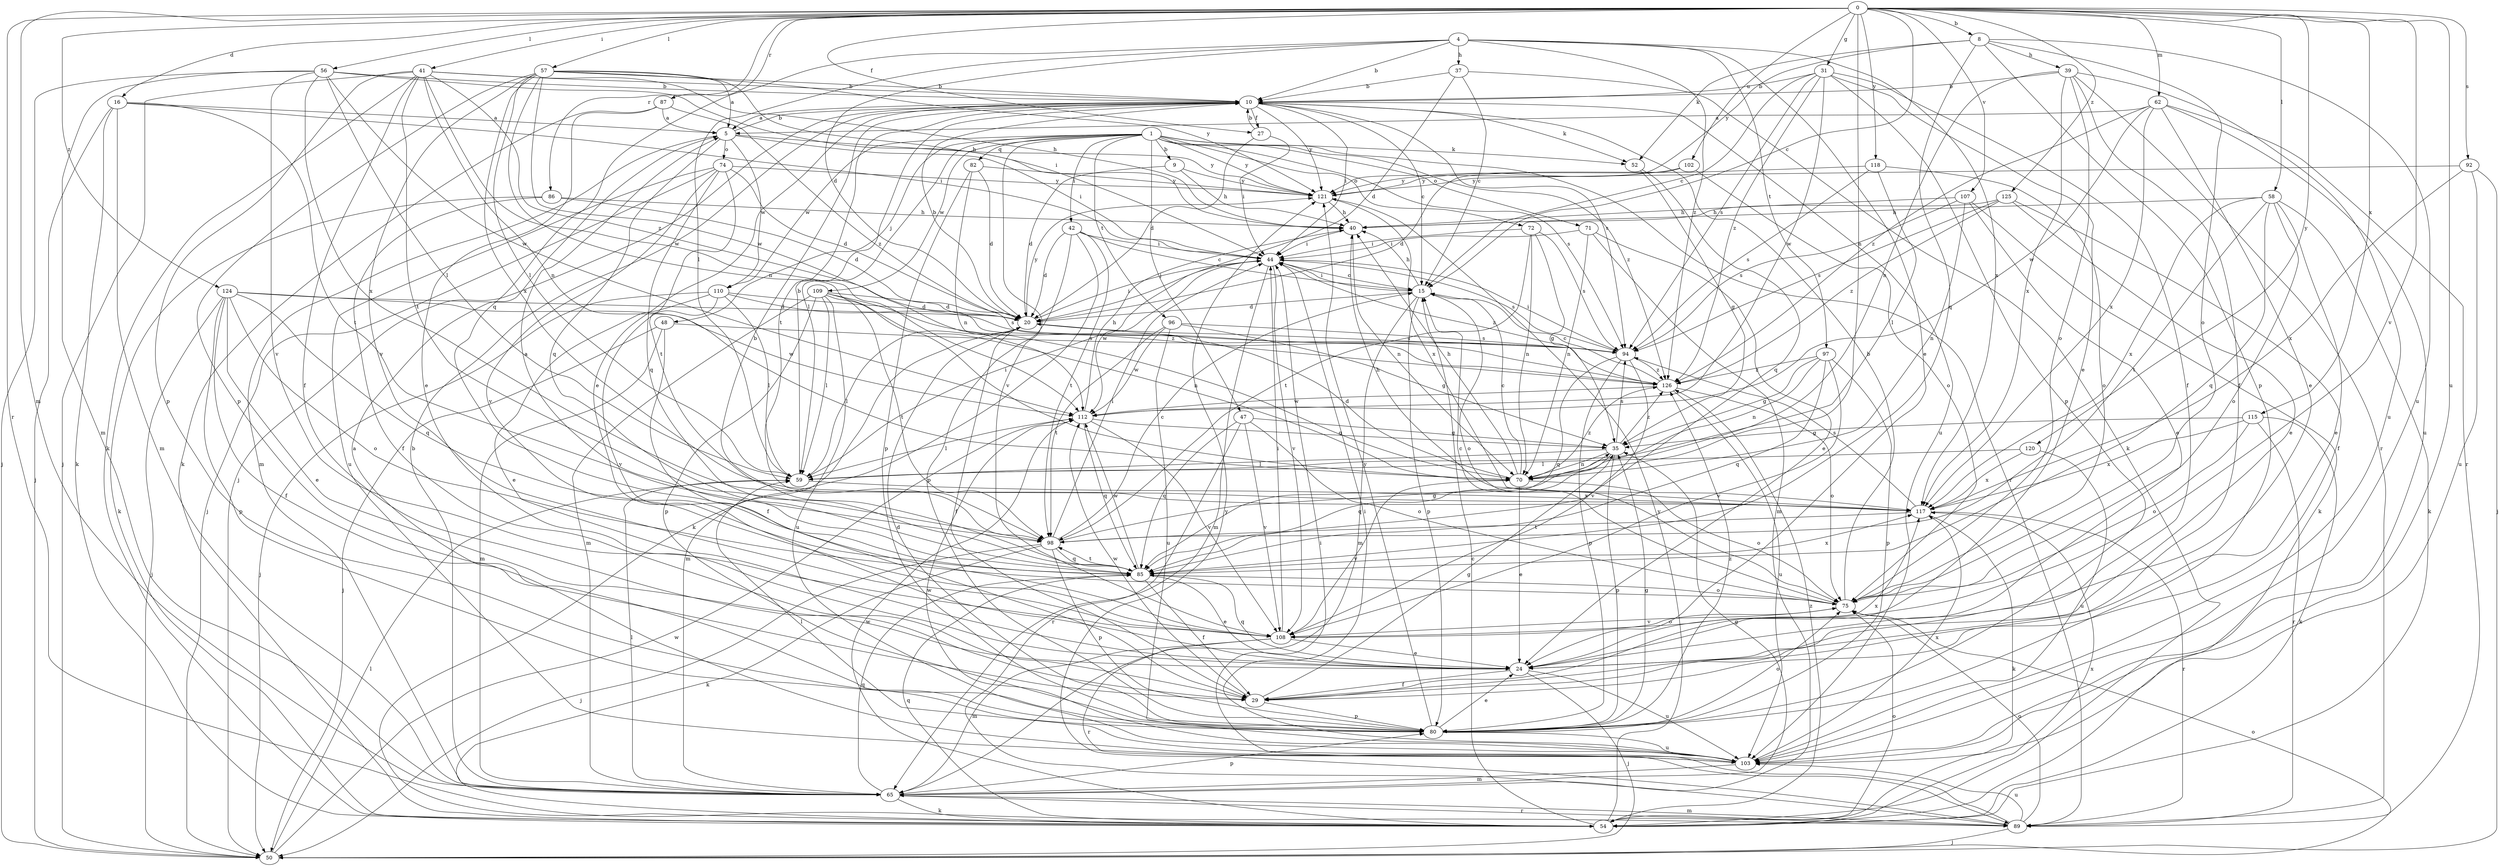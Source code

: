 strict digraph  {
0;
1;
4;
5;
8;
9;
10;
15;
16;
20;
24;
27;
29;
31;
35;
37;
39;
40;
41;
42;
44;
47;
48;
50;
52;
54;
56;
57;
58;
59;
62;
65;
70;
71;
72;
74;
75;
80;
82;
85;
86;
87;
89;
92;
94;
96;
97;
98;
102;
103;
107;
108;
109;
110;
112;
115;
117;
118;
120;
121;
124;
125;
126;
0 -> 8  [label=b];
0 -> 15  [label=c];
0 -> 16  [label=d];
0 -> 27  [label=f];
0 -> 31  [label=g];
0 -> 41  [label=i];
0 -> 56  [label=l];
0 -> 57  [label=l];
0 -> 58  [label=l];
0 -> 62  [label=m];
0 -> 65  [label=m];
0 -> 70  [label=n];
0 -> 86  [label=r];
0 -> 87  [label=r];
0 -> 89  [label=r];
0 -> 92  [label=s];
0 -> 102  [label=u];
0 -> 103  [label=u];
0 -> 107  [label=v];
0 -> 108  [label=v];
0 -> 115  [label=x];
0 -> 118  [label=y];
0 -> 120  [label=y];
0 -> 124  [label=z];
0 -> 125  [label=z];
1 -> 9  [label=b];
1 -> 42  [label=i];
1 -> 47  [label=j];
1 -> 48  [label=j];
1 -> 52  [label=k];
1 -> 59  [label=l];
1 -> 71  [label=o];
1 -> 72  [label=o];
1 -> 82  [label=q];
1 -> 89  [label=r];
1 -> 94  [label=s];
1 -> 96  [label=t];
1 -> 108  [label=v];
1 -> 109  [label=w];
1 -> 110  [label=w];
1 -> 121  [label=y];
1 -> 126  [label=z];
4 -> 10  [label=b];
4 -> 20  [label=d];
4 -> 24  [label=e];
4 -> 37  [label=h];
4 -> 59  [label=l];
4 -> 85  [label=q];
4 -> 97  [label=t];
4 -> 117  [label=x];
4 -> 126  [label=z];
5 -> 10  [label=b];
5 -> 44  [label=i];
5 -> 65  [label=m];
5 -> 74  [label=o];
5 -> 85  [label=q];
5 -> 110  [label=w];
5 -> 121  [label=y];
8 -> 39  [label=h];
8 -> 52  [label=k];
8 -> 75  [label=o];
8 -> 80  [label=p];
8 -> 85  [label=q];
8 -> 103  [label=u];
8 -> 121  [label=y];
9 -> 20  [label=d];
9 -> 40  [label=h];
9 -> 121  [label=y];
10 -> 5  [label=a];
10 -> 15  [label=c];
10 -> 24  [label=e];
10 -> 27  [label=f];
10 -> 44  [label=i];
10 -> 50  [label=j];
10 -> 52  [label=k];
10 -> 94  [label=s];
10 -> 98  [label=t];
10 -> 103  [label=u];
10 -> 121  [label=y];
15 -> 20  [label=d];
15 -> 40  [label=h];
15 -> 44  [label=i];
15 -> 65  [label=m];
15 -> 75  [label=o];
15 -> 80  [label=p];
16 -> 5  [label=a];
16 -> 44  [label=i];
16 -> 50  [label=j];
16 -> 54  [label=k];
16 -> 65  [label=m];
16 -> 98  [label=t];
20 -> 10  [label=b];
20 -> 29  [label=f];
20 -> 44  [label=i];
20 -> 59  [label=l];
20 -> 65  [label=m];
20 -> 94  [label=s];
20 -> 121  [label=y];
24 -> 29  [label=f];
24 -> 50  [label=j];
24 -> 85  [label=q];
24 -> 103  [label=u];
27 -> 10  [label=b];
27 -> 20  [label=d];
27 -> 44  [label=i];
29 -> 35  [label=g];
29 -> 80  [label=p];
29 -> 112  [label=w];
29 -> 117  [label=x];
31 -> 10  [label=b];
31 -> 15  [label=c];
31 -> 24  [label=e];
31 -> 29  [label=f];
31 -> 80  [label=p];
31 -> 94  [label=s];
31 -> 112  [label=w];
31 -> 126  [label=z];
35 -> 59  [label=l];
35 -> 70  [label=n];
35 -> 80  [label=p];
35 -> 85  [label=q];
35 -> 94  [label=s];
35 -> 126  [label=z];
37 -> 10  [label=b];
37 -> 15  [label=c];
37 -> 20  [label=d];
37 -> 54  [label=k];
39 -> 10  [label=b];
39 -> 29  [label=f];
39 -> 70  [label=n];
39 -> 75  [label=o];
39 -> 89  [label=r];
39 -> 103  [label=u];
39 -> 117  [label=x];
40 -> 44  [label=i];
40 -> 70  [label=n];
41 -> 10  [label=b];
41 -> 29  [label=f];
41 -> 40  [label=h];
41 -> 50  [label=j];
41 -> 54  [label=k];
41 -> 70  [label=n];
41 -> 80  [label=p];
41 -> 98  [label=t];
41 -> 112  [label=w];
41 -> 126  [label=z];
42 -> 15  [label=c];
42 -> 20  [label=d];
42 -> 44  [label=i];
42 -> 54  [label=k];
42 -> 80  [label=p];
42 -> 98  [label=t];
44 -> 15  [label=c];
44 -> 65  [label=m];
44 -> 94  [label=s];
44 -> 108  [label=v];
44 -> 112  [label=w];
44 -> 126  [label=z];
47 -> 35  [label=g];
47 -> 75  [label=o];
47 -> 85  [label=q];
47 -> 89  [label=r];
47 -> 108  [label=v];
48 -> 29  [label=f];
48 -> 50  [label=j];
48 -> 65  [label=m];
48 -> 94  [label=s];
50 -> 59  [label=l];
50 -> 75  [label=o];
50 -> 112  [label=w];
52 -> 35  [label=g];
52 -> 85  [label=q];
54 -> 15  [label=c];
54 -> 75  [label=o];
54 -> 85  [label=q];
54 -> 112  [label=w];
54 -> 117  [label=x];
54 -> 121  [label=y];
54 -> 126  [label=z];
56 -> 10  [label=b];
56 -> 40  [label=h];
56 -> 50  [label=j];
56 -> 59  [label=l];
56 -> 65  [label=m];
56 -> 108  [label=v];
56 -> 112  [label=w];
56 -> 117  [label=x];
57 -> 5  [label=a];
57 -> 10  [label=b];
57 -> 44  [label=i];
57 -> 59  [label=l];
57 -> 70  [label=n];
57 -> 80  [label=p];
57 -> 108  [label=v];
57 -> 112  [label=w];
57 -> 117  [label=x];
57 -> 121  [label=y];
58 -> 24  [label=e];
58 -> 40  [label=h];
58 -> 54  [label=k];
58 -> 75  [label=o];
58 -> 85  [label=q];
58 -> 98  [label=t];
58 -> 117  [label=x];
59 -> 10  [label=b];
59 -> 44  [label=i];
59 -> 117  [label=x];
62 -> 5  [label=a];
62 -> 24  [label=e];
62 -> 89  [label=r];
62 -> 103  [label=u];
62 -> 112  [label=w];
62 -> 117  [label=x];
62 -> 126  [label=z];
65 -> 10  [label=b];
65 -> 35  [label=g];
65 -> 54  [label=k];
65 -> 59  [label=l];
65 -> 80  [label=p];
65 -> 85  [label=q];
65 -> 89  [label=r];
70 -> 15  [label=c];
70 -> 20  [label=d];
70 -> 24  [label=e];
70 -> 40  [label=h];
70 -> 75  [label=o];
70 -> 108  [label=v];
70 -> 126  [label=z];
71 -> 24  [label=e];
71 -> 44  [label=i];
71 -> 65  [label=m];
71 -> 70  [label=n];
72 -> 35  [label=g];
72 -> 44  [label=i];
72 -> 70  [label=n];
72 -> 94  [label=s];
72 -> 98  [label=t];
74 -> 20  [label=d];
74 -> 50  [label=j];
74 -> 85  [label=q];
74 -> 98  [label=t];
74 -> 103  [label=u];
74 -> 108  [label=v];
74 -> 121  [label=y];
75 -> 10  [label=b];
75 -> 15  [label=c];
75 -> 108  [label=v];
80 -> 20  [label=d];
80 -> 24  [label=e];
80 -> 35  [label=g];
80 -> 75  [label=o];
80 -> 103  [label=u];
80 -> 121  [label=y];
80 -> 126  [label=z];
82 -> 20  [label=d];
82 -> 70  [label=n];
82 -> 80  [label=p];
82 -> 121  [label=y];
85 -> 5  [label=a];
85 -> 10  [label=b];
85 -> 24  [label=e];
85 -> 29  [label=f];
85 -> 75  [label=o];
85 -> 98  [label=t];
85 -> 112  [label=w];
85 -> 117  [label=x];
86 -> 20  [label=d];
86 -> 29  [label=f];
86 -> 40  [label=h];
86 -> 54  [label=k];
87 -> 5  [label=a];
87 -> 24  [label=e];
87 -> 54  [label=k];
87 -> 126  [label=z];
89 -> 44  [label=i];
89 -> 50  [label=j];
89 -> 65  [label=m];
89 -> 75  [label=o];
89 -> 103  [label=u];
89 -> 121  [label=y];
92 -> 50  [label=j];
92 -> 103  [label=u];
92 -> 117  [label=x];
92 -> 121  [label=y];
94 -> 44  [label=i];
94 -> 80  [label=p];
94 -> 85  [label=q];
94 -> 108  [label=v];
94 -> 126  [label=z];
96 -> 35  [label=g];
96 -> 94  [label=s];
96 -> 98  [label=t];
96 -> 103  [label=u];
96 -> 112  [label=w];
97 -> 35  [label=g];
97 -> 70  [label=n];
97 -> 80  [label=p];
97 -> 85  [label=q];
97 -> 108  [label=v];
97 -> 126  [label=z];
98 -> 15  [label=c];
98 -> 35  [label=g];
98 -> 44  [label=i];
98 -> 50  [label=j];
98 -> 54  [label=k];
98 -> 80  [label=p];
98 -> 85  [label=q];
102 -> 20  [label=d];
102 -> 75  [label=o];
102 -> 121  [label=y];
103 -> 5  [label=a];
103 -> 44  [label=i];
103 -> 59  [label=l];
103 -> 65  [label=m];
103 -> 112  [label=w];
103 -> 117  [label=x];
107 -> 24  [label=e];
107 -> 40  [label=h];
107 -> 54  [label=k];
107 -> 70  [label=n];
107 -> 94  [label=s];
108 -> 24  [label=e];
108 -> 44  [label=i];
108 -> 65  [label=m];
108 -> 75  [label=o];
108 -> 89  [label=r];
109 -> 20  [label=d];
109 -> 59  [label=l];
109 -> 65  [label=m];
109 -> 70  [label=n];
109 -> 80  [label=p];
109 -> 98  [label=t];
109 -> 103  [label=u];
109 -> 126  [label=z];
110 -> 20  [label=d];
110 -> 24  [label=e];
110 -> 50  [label=j];
110 -> 59  [label=l];
110 -> 94  [label=s];
110 -> 108  [label=v];
112 -> 35  [label=g];
112 -> 40  [label=h];
112 -> 59  [label=l];
112 -> 85  [label=q];
112 -> 108  [label=v];
115 -> 35  [label=g];
115 -> 54  [label=k];
115 -> 75  [label=o];
115 -> 89  [label=r];
115 -> 117  [label=x];
117 -> 40  [label=h];
117 -> 54  [label=k];
117 -> 89  [label=r];
117 -> 94  [label=s];
117 -> 98  [label=t];
118 -> 59  [label=l];
118 -> 75  [label=o];
118 -> 94  [label=s];
118 -> 121  [label=y];
120 -> 59  [label=l];
120 -> 103  [label=u];
120 -> 117  [label=x];
121 -> 40  [label=h];
121 -> 117  [label=x];
124 -> 20  [label=d];
124 -> 24  [label=e];
124 -> 29  [label=f];
124 -> 50  [label=j];
124 -> 75  [label=o];
124 -> 80  [label=p];
124 -> 85  [label=q];
124 -> 112  [label=w];
125 -> 24  [label=e];
125 -> 29  [label=f];
125 -> 40  [label=h];
125 -> 94  [label=s];
125 -> 126  [label=z];
126 -> 15  [label=c];
126 -> 75  [label=o];
126 -> 103  [label=u];
126 -> 112  [label=w];
}
